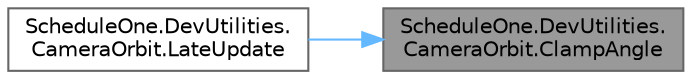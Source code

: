 digraph "ScheduleOne.DevUtilities.CameraOrbit.ClampAngle"
{
 // LATEX_PDF_SIZE
  bgcolor="transparent";
  edge [fontname=Helvetica,fontsize=10,labelfontname=Helvetica,labelfontsize=10];
  node [fontname=Helvetica,fontsize=10,shape=box,height=0.2,width=0.4];
  rankdir="RL";
  Node1 [id="Node000001",label="ScheduleOne.DevUtilities.\lCameraOrbit.ClampAngle",height=0.2,width=0.4,color="gray40", fillcolor="grey60", style="filled", fontcolor="black",tooltip=" "];
  Node1 -> Node2 [id="edge1_Node000001_Node000002",dir="back",color="steelblue1",style="solid",tooltip=" "];
  Node2 [id="Node000002",label="ScheduleOne.DevUtilities.\lCameraOrbit.LateUpdate",height=0.2,width=0.4,color="grey40", fillcolor="white", style="filled",URL="$class_schedule_one_1_1_dev_utilities_1_1_camera_orbit.html#aaf539ef3237219c8b0a6cff05b8f942f",tooltip=" "];
}
